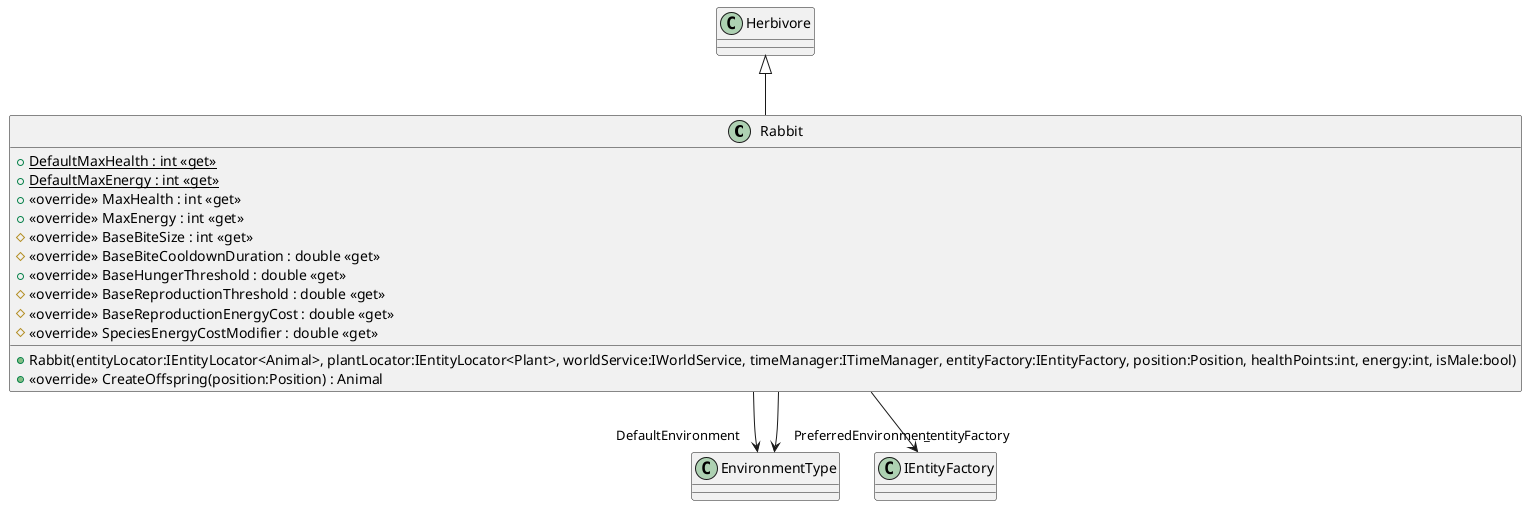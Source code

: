 @startuml
class Rabbit {
    + {static} DefaultMaxHealth : int <<get>>
    + {static} DefaultMaxEnergy : int <<get>>
    + <<override>> MaxHealth : int <<get>>
    + <<override>> MaxEnergy : int <<get>>
    # <<override>> BaseBiteSize : int <<get>>
    # <<override>> BaseBiteCooldownDuration : double <<get>>
    + <<override>> BaseHungerThreshold : double <<get>>
    # <<override>> BaseReproductionThreshold : double <<get>>
    # <<override>> BaseReproductionEnergyCost : double <<get>>
    # <<override>> SpeciesEnergyCostModifier : double <<get>>
    + Rabbit(entityLocator:IEntityLocator<Animal>, plantLocator:IEntityLocator<Plant>, worldService:IWorldService, timeManager:ITimeManager, entityFactory:IEntityFactory, position:Position, healthPoints:int, energy:int, isMale:bool)
    + <<override>> CreateOffspring(position:Position) : Animal
}
Herbivore <|-- Rabbit
Rabbit --> "DefaultEnvironment" EnvironmentType
Rabbit --> "PreferredEnvironment" EnvironmentType
Rabbit --> "_entityFactory" IEntityFactory
@enduml
